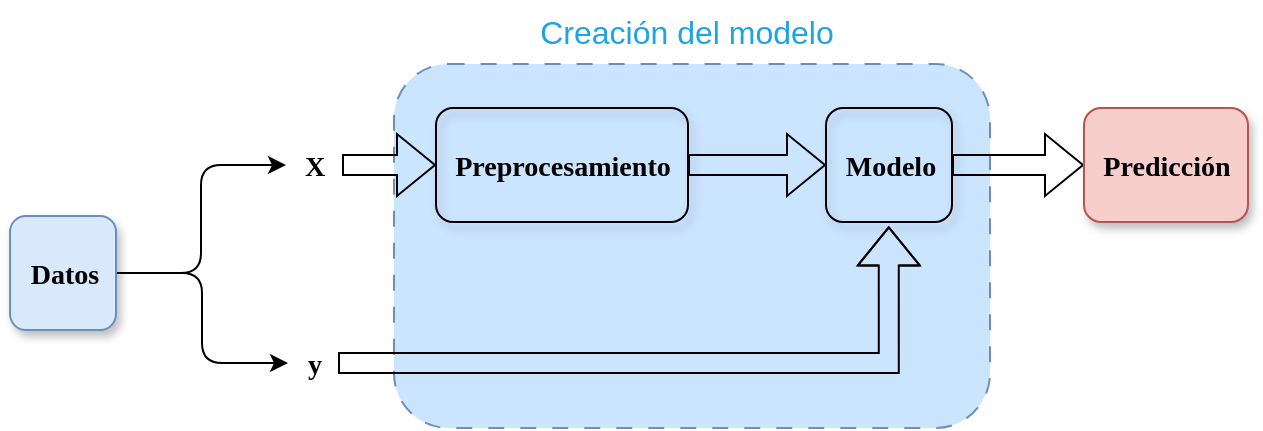 <mxfile version="24.7.17">
  <diagram name="Página-1" id="Xrt6dMVssRZxj-XLbZUK">
    <mxGraphModel dx="1038" dy="478" grid="0" gridSize="10" guides="1" tooltips="1" connect="1" arrows="1" fold="1" page="1" pageScale="1" pageWidth="700" pageHeight="450" background="#ffffff" math="0" shadow="0">
      <root>
        <mxCell id="0" />
        <mxCell id="1" parent="0" />
        <mxCell id="hV3xgLr9dGrhqzoMMgC2-20" style="edgeStyle=orthogonalEdgeStyle;rounded=1;orthogonalLoop=1;jettySize=auto;html=1;strokeColor=default;align=center;verticalAlign=middle;fontFamily=Helvetica;fontSize=11;fontColor=default;labelBackgroundColor=default;endArrow=classic;curved=0;" edge="1" parent="1" source="hV3xgLr9dGrhqzoMMgC2-1" target="hV3xgLr9dGrhqzoMMgC2-2">
          <mxGeometry relative="1" as="geometry" />
        </mxCell>
        <mxCell id="hV3xgLr9dGrhqzoMMgC2-21" style="edgeStyle=orthogonalEdgeStyle;rounded=1;orthogonalLoop=1;jettySize=auto;html=1;strokeColor=default;align=center;verticalAlign=middle;fontFamily=Helvetica;fontSize=11;fontColor=default;labelBackgroundColor=default;endArrow=classic;curved=0;" edge="1" parent="1" source="hV3xgLr9dGrhqzoMMgC2-1" target="hV3xgLr9dGrhqzoMMgC2-6">
          <mxGeometry relative="1" as="geometry" />
        </mxCell>
        <mxCell id="hV3xgLr9dGrhqzoMMgC2-28" value="" style="rounded=1;whiteSpace=wrap;html=1;fontFamily=Helvetica;fontSize=11;labelBackgroundColor=none;noLabel=1;verticalAlign=bottom;fillColor=#CCE5FF;strokeColor=#6c8ebf;dashed=1;dashPattern=8 8;" vertex="1" parent="1">
          <mxGeometry x="218" y="89" width="298" height="182" as="geometry" />
        </mxCell>
        <mxCell id="hV3xgLr9dGrhqzoMMgC2-1" value="&lt;h3&gt;&lt;font face=&quot;Garamond&quot;&gt;Datos&lt;/font&gt;&lt;/h3&gt;" style="text;html=1;align=center;verticalAlign=middle;resizable=0;points=[];autosize=1;strokeColor=#6c8ebf;fillColor=#dae8fc;fontFamily=Architects Daughter;fontSource=https%3A%2F%2Ffonts.googleapis.com%2Fcss%3Ffamily%3DArchitects%2BDaughter;rounded=1;shadow=1;" vertex="1" parent="1">
          <mxGeometry x="26" y="165" width="53" height="57" as="geometry" />
        </mxCell>
        <mxCell id="hV3xgLr9dGrhqzoMMgC2-25" value="" style="edgeStyle=orthogonalEdgeStyle;shape=flexArrow;rounded=0;orthogonalLoop=1;jettySize=auto;html=1;strokeColor=default;align=center;verticalAlign=middle;fontFamily=Helvetica;fontSize=11;fontColor=default;labelBackgroundColor=default;endArrow=classic;" edge="1" parent="1" source="hV3xgLr9dGrhqzoMMgC2-2" target="hV3xgLr9dGrhqzoMMgC2-24">
          <mxGeometry relative="1" as="geometry" />
        </mxCell>
        <mxCell id="hV3xgLr9dGrhqzoMMgC2-2" value="&lt;h3&gt;&lt;font face=&quot;Garamond&quot;&gt;X&lt;/font&gt;&lt;/h3&gt;" style="text;html=1;align=center;verticalAlign=middle;resizable=0;points=[];autosize=1;strokeColor=none;fillColor=none;fontFamily=Architects Daughter;fontSource=https%3A%2F%2Ffonts.googleapis.com%2Fcss%3Ffamily%3DArchitects%2BDaughter;shadow=1;" vertex="1" parent="1">
          <mxGeometry x="164" y="111" width="28" height="57" as="geometry" />
        </mxCell>
        <mxCell id="hV3xgLr9dGrhqzoMMgC2-17" value="" style="edgeStyle=orthogonalEdgeStyle;shape=flexArrow;rounded=0;orthogonalLoop=1;jettySize=auto;html=1;strokeColor=default;align=center;verticalAlign=middle;fontFamily=Helvetica;fontSize=11;fontColor=default;labelBackgroundColor=default;endArrow=classic;" edge="1" parent="1" source="hV3xgLr9dGrhqzoMMgC2-4" target="hV3xgLr9dGrhqzoMMgC2-5">
          <mxGeometry relative="1" as="geometry" />
        </mxCell>
        <mxCell id="hV3xgLr9dGrhqzoMMgC2-4" value="&lt;h3&gt;&lt;font face=&quot;Garamond&quot;&gt;Modelo&lt;/font&gt;&lt;/h3&gt;" style="text;html=1;align=center;verticalAlign=middle;resizable=0;points=[];autosize=1;strokeColor=default;fillColor=none;fontFamily=Architects Daughter;fontSource=https%3A%2F%2Ffonts.googleapis.com%2Fcss%3Ffamily%3DArchitects%2BDaughter;rounded=1;shadow=1;" vertex="1" parent="1">
          <mxGeometry x="434" y="111" width="63" height="57" as="geometry" />
        </mxCell>
        <mxCell id="hV3xgLr9dGrhqzoMMgC2-5" value="&lt;h3&gt;&lt;font face=&quot;Garamond&quot;&gt;Predicción&lt;/font&gt;&lt;/h3&gt;" style="text;html=1;align=center;verticalAlign=middle;resizable=0;points=[];autosize=1;strokeColor=#b85450;fillColor=#f8cecc;fontFamily=Architects Daughter;fontSource=https%3A%2F%2Ffonts.googleapis.com%2Fcss%3Ffamily%3DArchitects%2BDaughter;rounded=1;glass=0;shadow=1;" vertex="1" parent="1">
          <mxGeometry x="563" y="111" width="82" height="57" as="geometry" />
        </mxCell>
        <mxCell id="hV3xgLr9dGrhqzoMMgC2-6" value="&lt;h3&gt;&lt;font face=&quot;Garamond&quot;&gt;y&lt;/font&gt;&lt;/h3&gt;" style="text;html=1;align=center;verticalAlign=middle;resizable=0;points=[];autosize=1;strokeColor=none;fillColor=none;fontFamily=Architects Daughter;fontSource=https%3A%2F%2Ffonts.googleapis.com%2Fcss%3Ffamily%3DArchitects%2BDaughter;" vertex="1" parent="1">
          <mxGeometry x="165" y="210" width="25" height="57" as="geometry" />
        </mxCell>
        <mxCell id="hV3xgLr9dGrhqzoMMgC2-26" value="" style="edgeStyle=orthogonalEdgeStyle;shape=flexArrow;rounded=0;orthogonalLoop=1;jettySize=auto;html=1;strokeColor=default;align=center;verticalAlign=middle;fontFamily=Helvetica;fontSize=11;fontColor=default;labelBackgroundColor=default;endArrow=classic;" edge="1" parent="1" source="hV3xgLr9dGrhqzoMMgC2-24" target="hV3xgLr9dGrhqzoMMgC2-4">
          <mxGeometry relative="1" as="geometry" />
        </mxCell>
        <mxCell id="hV3xgLr9dGrhqzoMMgC2-24" value="&lt;h3&gt;&lt;font face=&quot;Garamond&quot;&gt;Preprocesamiento&lt;/font&gt;&lt;/h3&gt;" style="text;html=1;align=center;verticalAlign=middle;resizable=0;points=[];autosize=1;strokeColor=default;fillColor=none;fontFamily=Architects Daughter;fontSource=https%3A%2F%2Ffonts.googleapis.com%2Fcss%3Ffamily%3DArchitects%2BDaughter;rounded=1;shadow=1;" vertex="1" parent="1">
          <mxGeometry x="239" y="111" width="126" height="57" as="geometry" />
        </mxCell>
        <mxCell id="hV3xgLr9dGrhqzoMMgC2-27" style="edgeStyle=orthogonalEdgeStyle;shape=flexArrow;rounded=0;orthogonalLoop=1;jettySize=auto;html=1;entryX=0.498;entryY=1.039;entryDx=0;entryDy=0;entryPerimeter=0;strokeColor=default;align=center;verticalAlign=middle;fontFamily=Helvetica;fontSize=11;fontColor=default;labelBackgroundColor=default;endArrow=classic;" edge="1" parent="1" source="hV3xgLr9dGrhqzoMMgC2-6" target="hV3xgLr9dGrhqzoMMgC2-4">
          <mxGeometry relative="1" as="geometry" />
        </mxCell>
        <mxCell id="hV3xgLr9dGrhqzoMMgC2-29" value="&lt;font style=&quot;font-size: 16px;&quot; color=&quot;#1ea3e6&quot;&gt;Creación del modelo&lt;/font&gt;" style="text;html=1;align=center;verticalAlign=middle;resizable=0;points=[];autosize=1;strokeColor=none;fillColor=none;fontFamily=Helvetica;fontSize=11;fontColor=default;labelBackgroundColor=default;" vertex="1" parent="1">
          <mxGeometry x="281" y="57" width="165" height="31" as="geometry" />
        </mxCell>
      </root>
    </mxGraphModel>
  </diagram>
</mxfile>
